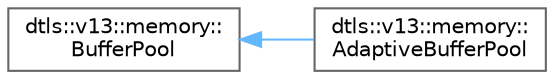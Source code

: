 digraph "Graphical Class Hierarchy"
{
 // LATEX_PDF_SIZE
  bgcolor="transparent";
  edge [fontname=Helvetica,fontsize=10,labelfontname=Helvetica,labelfontsize=10];
  node [fontname=Helvetica,fontsize=10,shape=box,height=0.2,width=0.4];
  rankdir="LR";
  Node0 [id="Node000000",label="dtls::v13::memory::\lBufferPool",height=0.2,width=0.4,color="grey40", fillcolor="white", style="filled",URL="$classdtls_1_1v13_1_1memory_1_1BufferPool.html",tooltip=" "];
  Node0 -> Node1 [id="edge26_Node000000_Node000001",dir="back",color="steelblue1",style="solid",tooltip=" "];
  Node1 [id="Node000001",label="dtls::v13::memory::\lAdaptiveBufferPool",height=0.2,width=0.4,color="grey40", fillcolor="white", style="filled",URL="$classdtls_1_1v13_1_1memory_1_1AdaptiveBufferPool.html",tooltip=" "];
}
